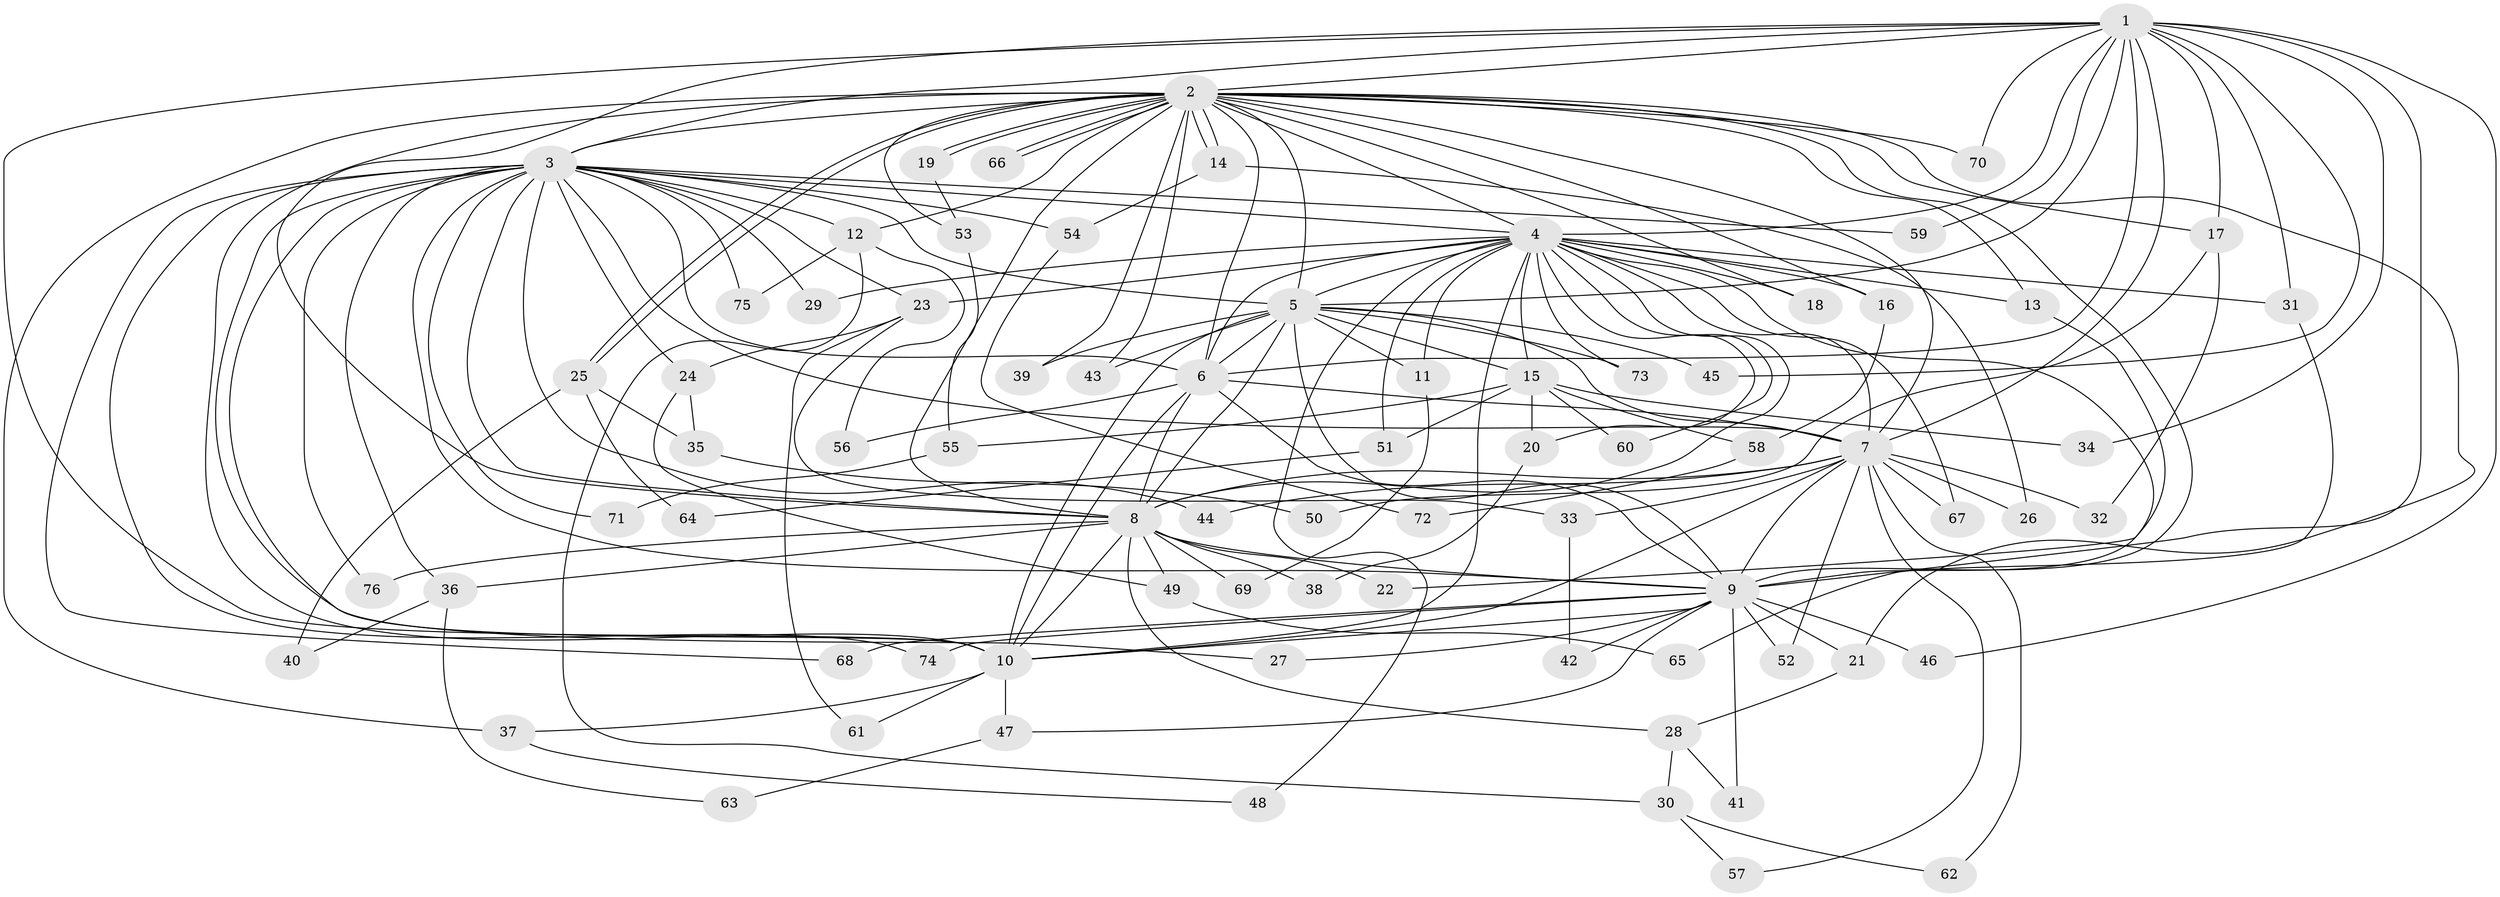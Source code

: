 // Generated by graph-tools (version 1.1) at 2025/46/03/09/25 04:46:01]
// undirected, 76 vertices, 177 edges
graph export_dot {
graph [start="1"]
  node [color=gray90,style=filled];
  1;
  2;
  3;
  4;
  5;
  6;
  7;
  8;
  9;
  10;
  11;
  12;
  13;
  14;
  15;
  16;
  17;
  18;
  19;
  20;
  21;
  22;
  23;
  24;
  25;
  26;
  27;
  28;
  29;
  30;
  31;
  32;
  33;
  34;
  35;
  36;
  37;
  38;
  39;
  40;
  41;
  42;
  43;
  44;
  45;
  46;
  47;
  48;
  49;
  50;
  51;
  52;
  53;
  54;
  55;
  56;
  57;
  58;
  59;
  60;
  61;
  62;
  63;
  64;
  65;
  66;
  67;
  68;
  69;
  70;
  71;
  72;
  73;
  74;
  75;
  76;
  1 -- 2;
  1 -- 3;
  1 -- 4;
  1 -- 5;
  1 -- 6;
  1 -- 7;
  1 -- 8;
  1 -- 9;
  1 -- 10;
  1 -- 17;
  1 -- 31;
  1 -- 34;
  1 -- 45;
  1 -- 46;
  1 -- 59;
  1 -- 70;
  2 -- 3;
  2 -- 4;
  2 -- 5;
  2 -- 6;
  2 -- 7;
  2 -- 8;
  2 -- 9;
  2 -- 10;
  2 -- 12;
  2 -- 13;
  2 -- 14;
  2 -- 14;
  2 -- 16;
  2 -- 17;
  2 -- 18;
  2 -- 19;
  2 -- 19;
  2 -- 21;
  2 -- 25;
  2 -- 25;
  2 -- 37;
  2 -- 39;
  2 -- 43;
  2 -- 53;
  2 -- 66;
  2 -- 66;
  2 -- 70;
  3 -- 4;
  3 -- 5;
  3 -- 6;
  3 -- 7;
  3 -- 8;
  3 -- 9;
  3 -- 10;
  3 -- 12;
  3 -- 23;
  3 -- 24;
  3 -- 27;
  3 -- 29;
  3 -- 36;
  3 -- 44;
  3 -- 54;
  3 -- 59;
  3 -- 68;
  3 -- 71;
  3 -- 74;
  3 -- 75;
  3 -- 76;
  4 -- 5;
  4 -- 6;
  4 -- 7;
  4 -- 8;
  4 -- 9;
  4 -- 10;
  4 -- 11;
  4 -- 13;
  4 -- 15;
  4 -- 16;
  4 -- 18;
  4 -- 20;
  4 -- 23;
  4 -- 29;
  4 -- 31;
  4 -- 48;
  4 -- 51;
  4 -- 60;
  4 -- 67;
  4 -- 73;
  5 -- 6;
  5 -- 7;
  5 -- 8;
  5 -- 9;
  5 -- 10;
  5 -- 11;
  5 -- 15;
  5 -- 39;
  5 -- 43;
  5 -- 45;
  5 -- 73;
  6 -- 7;
  6 -- 8;
  6 -- 9;
  6 -- 10;
  6 -- 56;
  7 -- 8;
  7 -- 9;
  7 -- 10;
  7 -- 26;
  7 -- 32;
  7 -- 33;
  7 -- 44;
  7 -- 52;
  7 -- 57;
  7 -- 62;
  7 -- 67;
  8 -- 9;
  8 -- 10;
  8 -- 22;
  8 -- 28;
  8 -- 36;
  8 -- 38;
  8 -- 49;
  8 -- 69;
  8 -- 76;
  9 -- 10;
  9 -- 21;
  9 -- 27;
  9 -- 41;
  9 -- 42;
  9 -- 46;
  9 -- 47;
  9 -- 52;
  9 -- 68;
  9 -- 74;
  10 -- 37;
  10 -- 47;
  10 -- 61;
  11 -- 69;
  12 -- 30;
  12 -- 56;
  12 -- 75;
  13 -- 22;
  14 -- 26;
  14 -- 54;
  15 -- 20;
  15 -- 34;
  15 -- 51;
  15 -- 55;
  15 -- 58;
  15 -- 60;
  16 -- 58;
  17 -- 32;
  17 -- 50;
  19 -- 53;
  20 -- 38;
  21 -- 28;
  23 -- 24;
  23 -- 33;
  23 -- 61;
  24 -- 35;
  24 -- 49;
  25 -- 35;
  25 -- 40;
  25 -- 64;
  28 -- 30;
  28 -- 41;
  30 -- 57;
  30 -- 62;
  31 -- 65;
  33 -- 42;
  35 -- 50;
  36 -- 40;
  36 -- 63;
  37 -- 48;
  47 -- 63;
  49 -- 65;
  51 -- 64;
  53 -- 55;
  54 -- 72;
  55 -- 71;
  58 -- 72;
}
